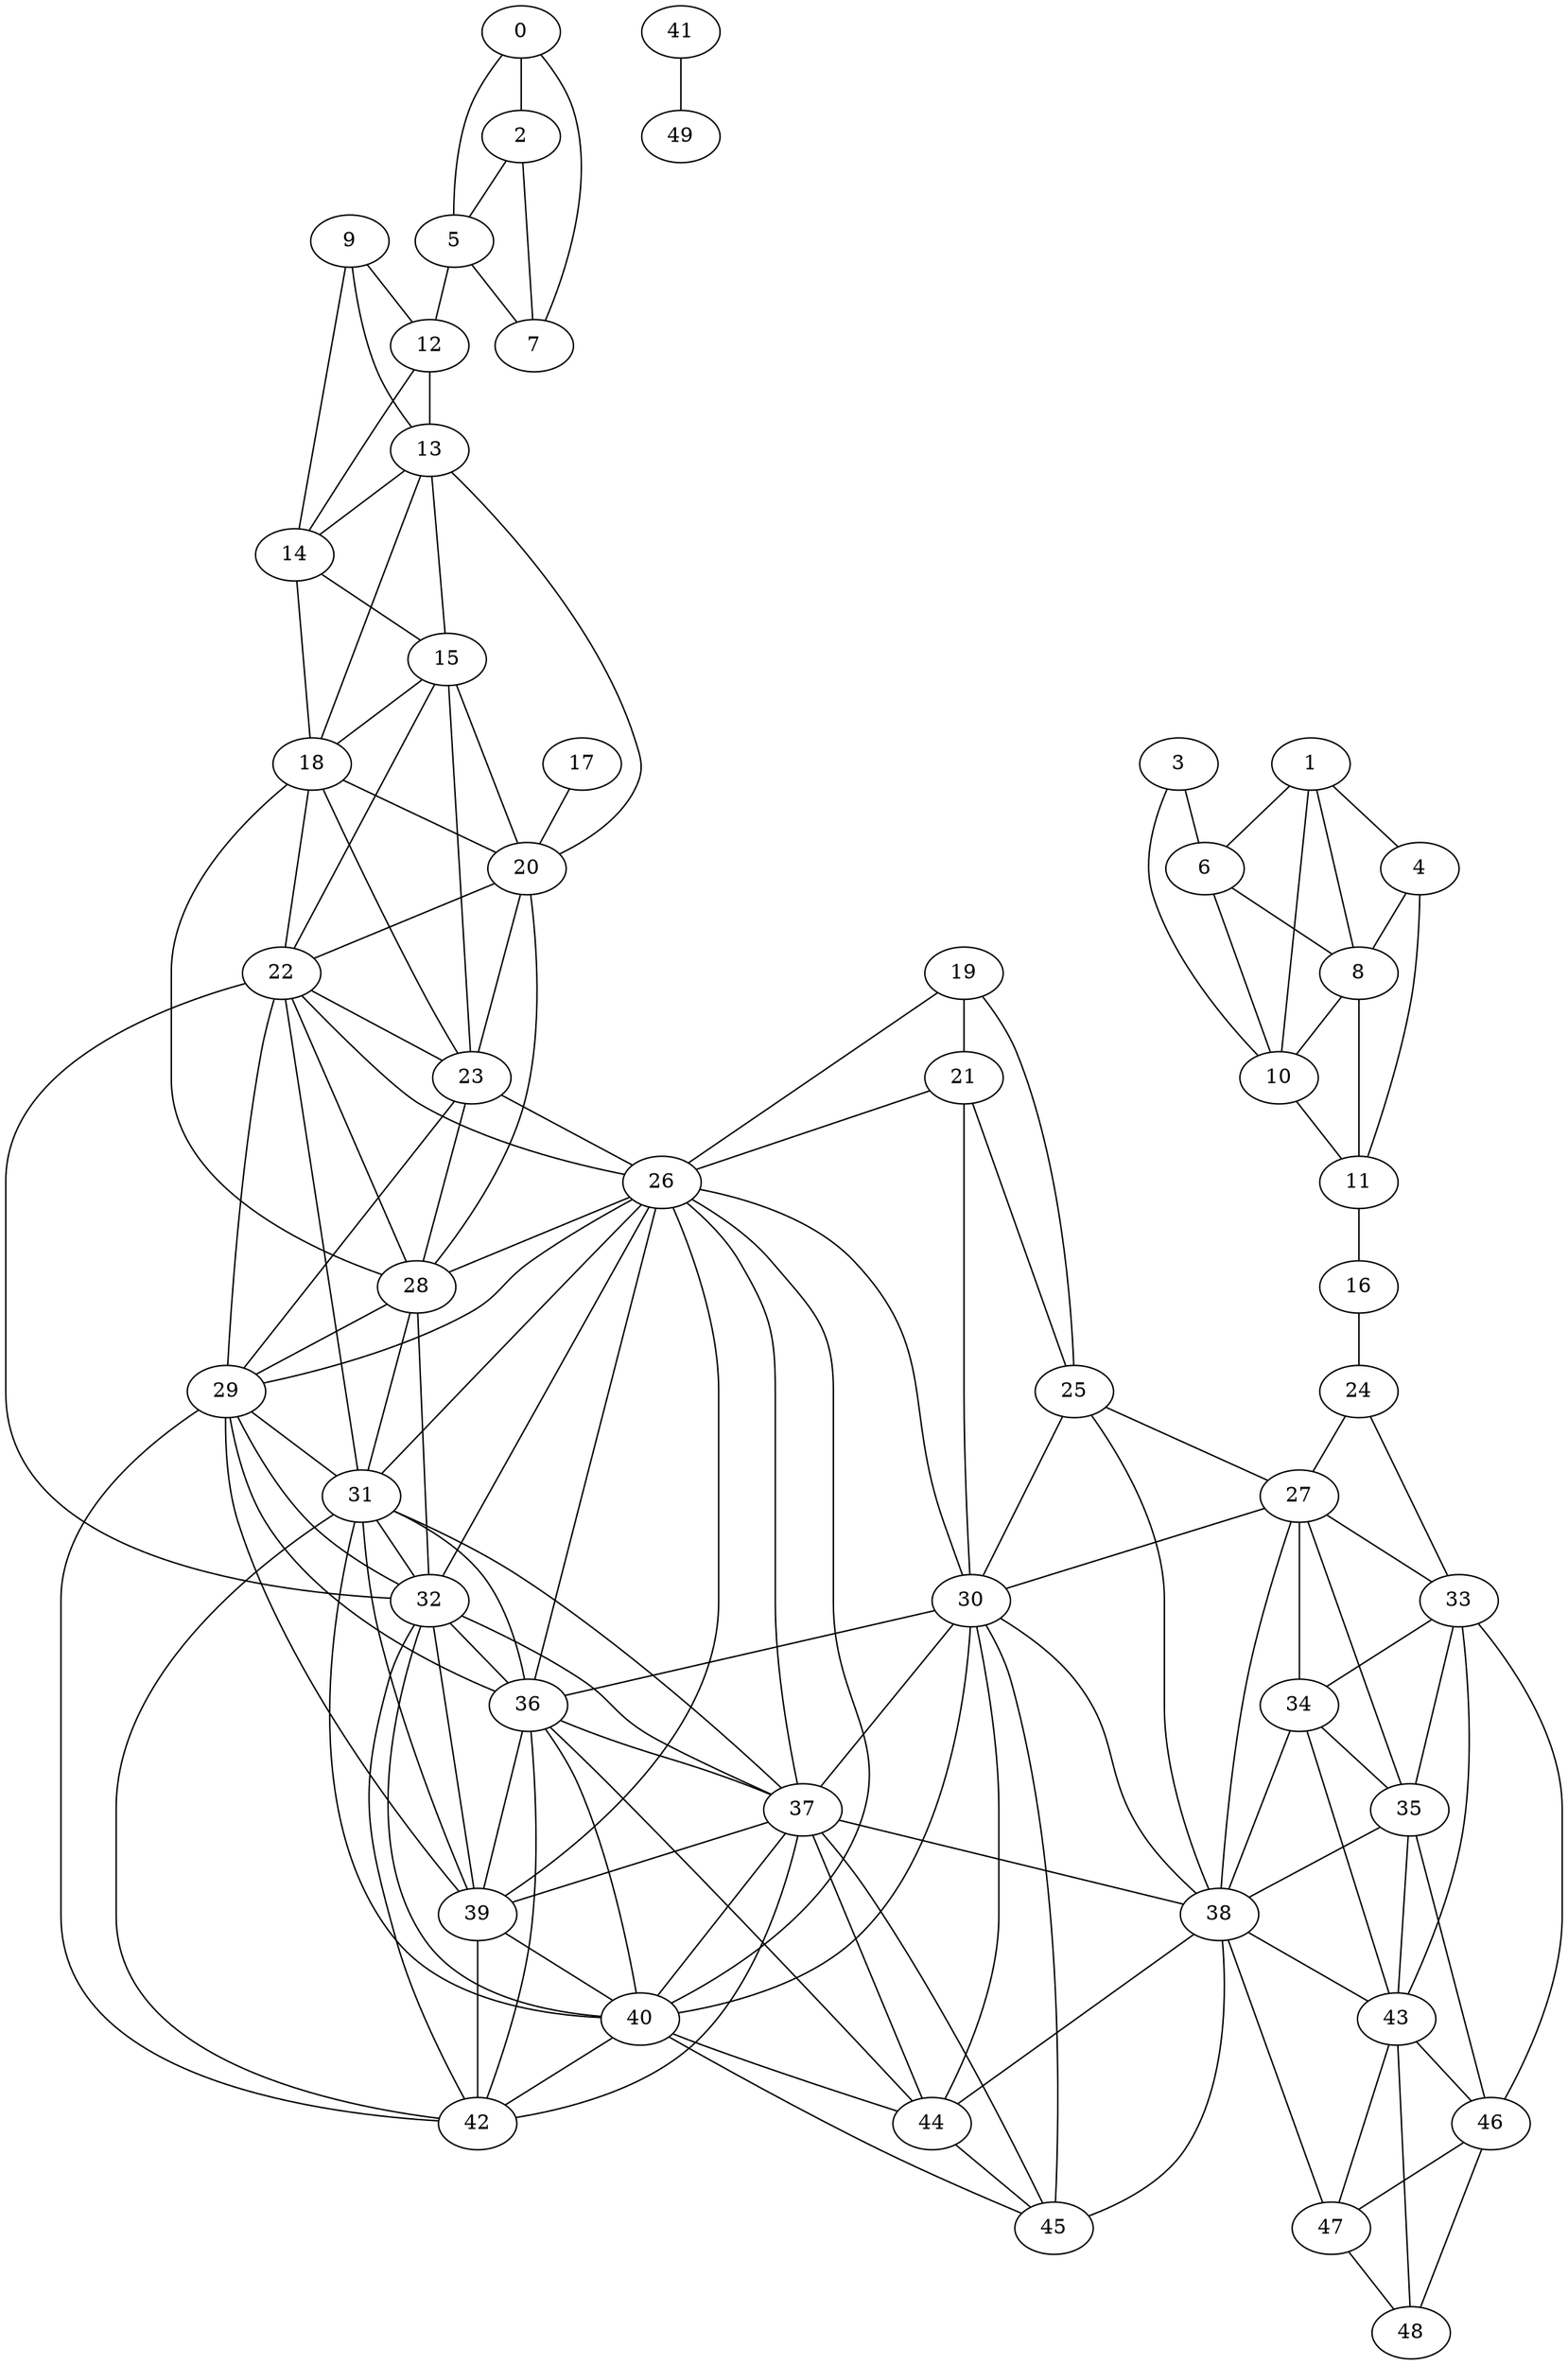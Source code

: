 strict graph {
    26
    33
    1
    11
    6
    2
    44
    5
    23
    21
    45
    37
    20
    4
    48
    49
    29
    16
    43
    12
    9
    36
    15
    27
    19
    46
    25
    38
    7
    34
    8
    0
    47
    10
    24
    42
    28
    18
    3
    39
    31
    13
    40
    17
    35
    22
    30
    14
    32
    41
    26 -- 36 [weight=1]
    26 -- 40 [weight=1]
    26 -- 28 [weight=1]
    26 -- 29 [weight=1]
    26 -- 31 [weight=1]
    26 -- 32 [weight=1]
    26 -- 30 [weight=1]
    26 -- 37 [weight=1]
    26 -- 39 [weight=1]
    33 -- 34 [weight=1]
    33 -- 46 [weight=1]
    33 -- 43 [weight=1]
    33 -- 35 [weight=1]
    1 -- 10 [weight=1]
    1 -- 4 [weight=1]
    1 -- 8 [weight=1]
    1 -- 6 [weight=1]
    11 -- 16 [weight=1]
    6 -- 10 [weight=1]
    6 -- 8 [weight=1]
    2 -- 5 [weight=1]
    2 -- 7 [weight=1]
    44 -- 45 [weight=1]
    5 -- 7 [weight=1]
    5 -- 12 [weight=1]
    23 -- 28 [weight=1]
    23 -- 26 [weight=1]
    23 -- 29 [weight=1]
    21 -- 25 [weight=1]
    21 -- 26 [weight=1]
    21 -- 30 [weight=1]
    37 -- 38 [weight=1]
    37 -- 45 [weight=1]
    37 -- 40 [weight=1]
    37 -- 42 [weight=1]
    37 -- 44 [weight=1]
    37 -- 39 [weight=1]
    20 -- 28 [weight=1]
    20 -- 23 [weight=1]
    20 -- 22 [weight=1]
    4 -- 11 [weight=1]
    4 -- 8 [weight=1]
    29 -- 36 [weight=1]
    29 -- 42 [weight=1]
    29 -- 31 [weight=1]
    29 -- 32 [weight=1]
    29 -- 39 [weight=1]
    16 -- 24 [weight=1]
    43 -- 48 [weight=1]
    43 -- 46 [weight=1]
    43 -- 47 [weight=1]
    12 -- 13 [weight=1]
    12 -- 14 [weight=1]
    9 -- 13 [weight=1]
    9 -- 12 [weight=1]
    9 -- 14 [weight=1]
    36 -- 40 [weight=1]
    36 -- 42 [weight=1]
    36 -- 44 [weight=1]
    36 -- 37 [weight=1]
    36 -- 39 [weight=1]
    15 -- 23 [weight=1]
    15 -- 20 [weight=1]
    15 -- 18 [weight=1]
    15 -- 22 [weight=1]
    27 -- 33 [weight=1]
    27 -- 38 [weight=1]
    27 -- 34 [weight=1]
    27 -- 30 [weight=1]
    27 -- 35 [weight=1]
    19 -- 25 [weight=1]
    19 -- 21 [weight=1]
    19 -- 26 [weight=1]
    46 -- 48 [weight=1]
    46 -- 47 [weight=1]
    25 -- 38 [weight=1]
    25 -- 27 [weight=1]
    25 -- 30 [weight=1]
    38 -- 45 [weight=1]
    38 -- 44 [weight=1]
    38 -- 47 [weight=1]
    38 -- 43 [weight=1]
    34 -- 38 [weight=1]
    34 -- 43 [weight=1]
    34 -- 35 [weight=1]
    8 -- 10 [weight=1]
    8 -- 11 [weight=1]
    0 -- 5 [weight=1]
    0 -- 7 [weight=1]
    0 -- 2 [weight=1]
    47 -- 48 [weight=1]
    10 -- 11 [weight=1]
    24 -- 33 [weight=1]
    24 -- 27 [weight=1]
    28 -- 29 [weight=1]
    28 -- 31 [weight=1]
    28 -- 32 [weight=1]
    18 -- 28 [weight=1]
    18 -- 23 [weight=1]
    18 -- 20 [weight=1]
    18 -- 22 [weight=1]
    3 -- 10 [weight=1]
    3 -- 6 [weight=1]
    39 -- 40 [weight=1]
    39 -- 42 [weight=1]
    31 -- 36 [weight=1]
    31 -- 40 [weight=1]
    31 -- 42 [weight=1]
    31 -- 32 [weight=1]
    31 -- 37 [weight=1]
    31 -- 39 [weight=1]
    13 -- 20 [weight=1]
    13 -- 15 [weight=1]
    13 -- 18 [weight=1]
    13 -- 14 [weight=1]
    40 -- 45 [weight=1]
    40 -- 42 [weight=1]
    40 -- 44 [weight=1]
    17 -- 20 [weight=1]
    35 -- 38 [weight=1]
    35 -- 46 [weight=1]
    35 -- 43 [weight=1]
    22 -- 28 [weight=1]
    22 -- 23 [weight=1]
    22 -- 26 [weight=1]
    22 -- 29 [weight=1]
    22 -- 31 [weight=1]
    22 -- 32 [weight=1]
    30 -- 36 [weight=1]
    30 -- 38 [weight=1]
    30 -- 45 [weight=1]
    30 -- 40 [weight=1]
    30 -- 44 [weight=1]
    30 -- 37 [weight=1]
    14 -- 15 [weight=1]
    14 -- 18 [weight=1]
    32 -- 36 [weight=1]
    32 -- 40 [weight=1]
    32 -- 42 [weight=1]
    32 -- 37 [weight=1]
    32 -- 39 [weight=1]
    41 -- 49 [weight=1]
}
